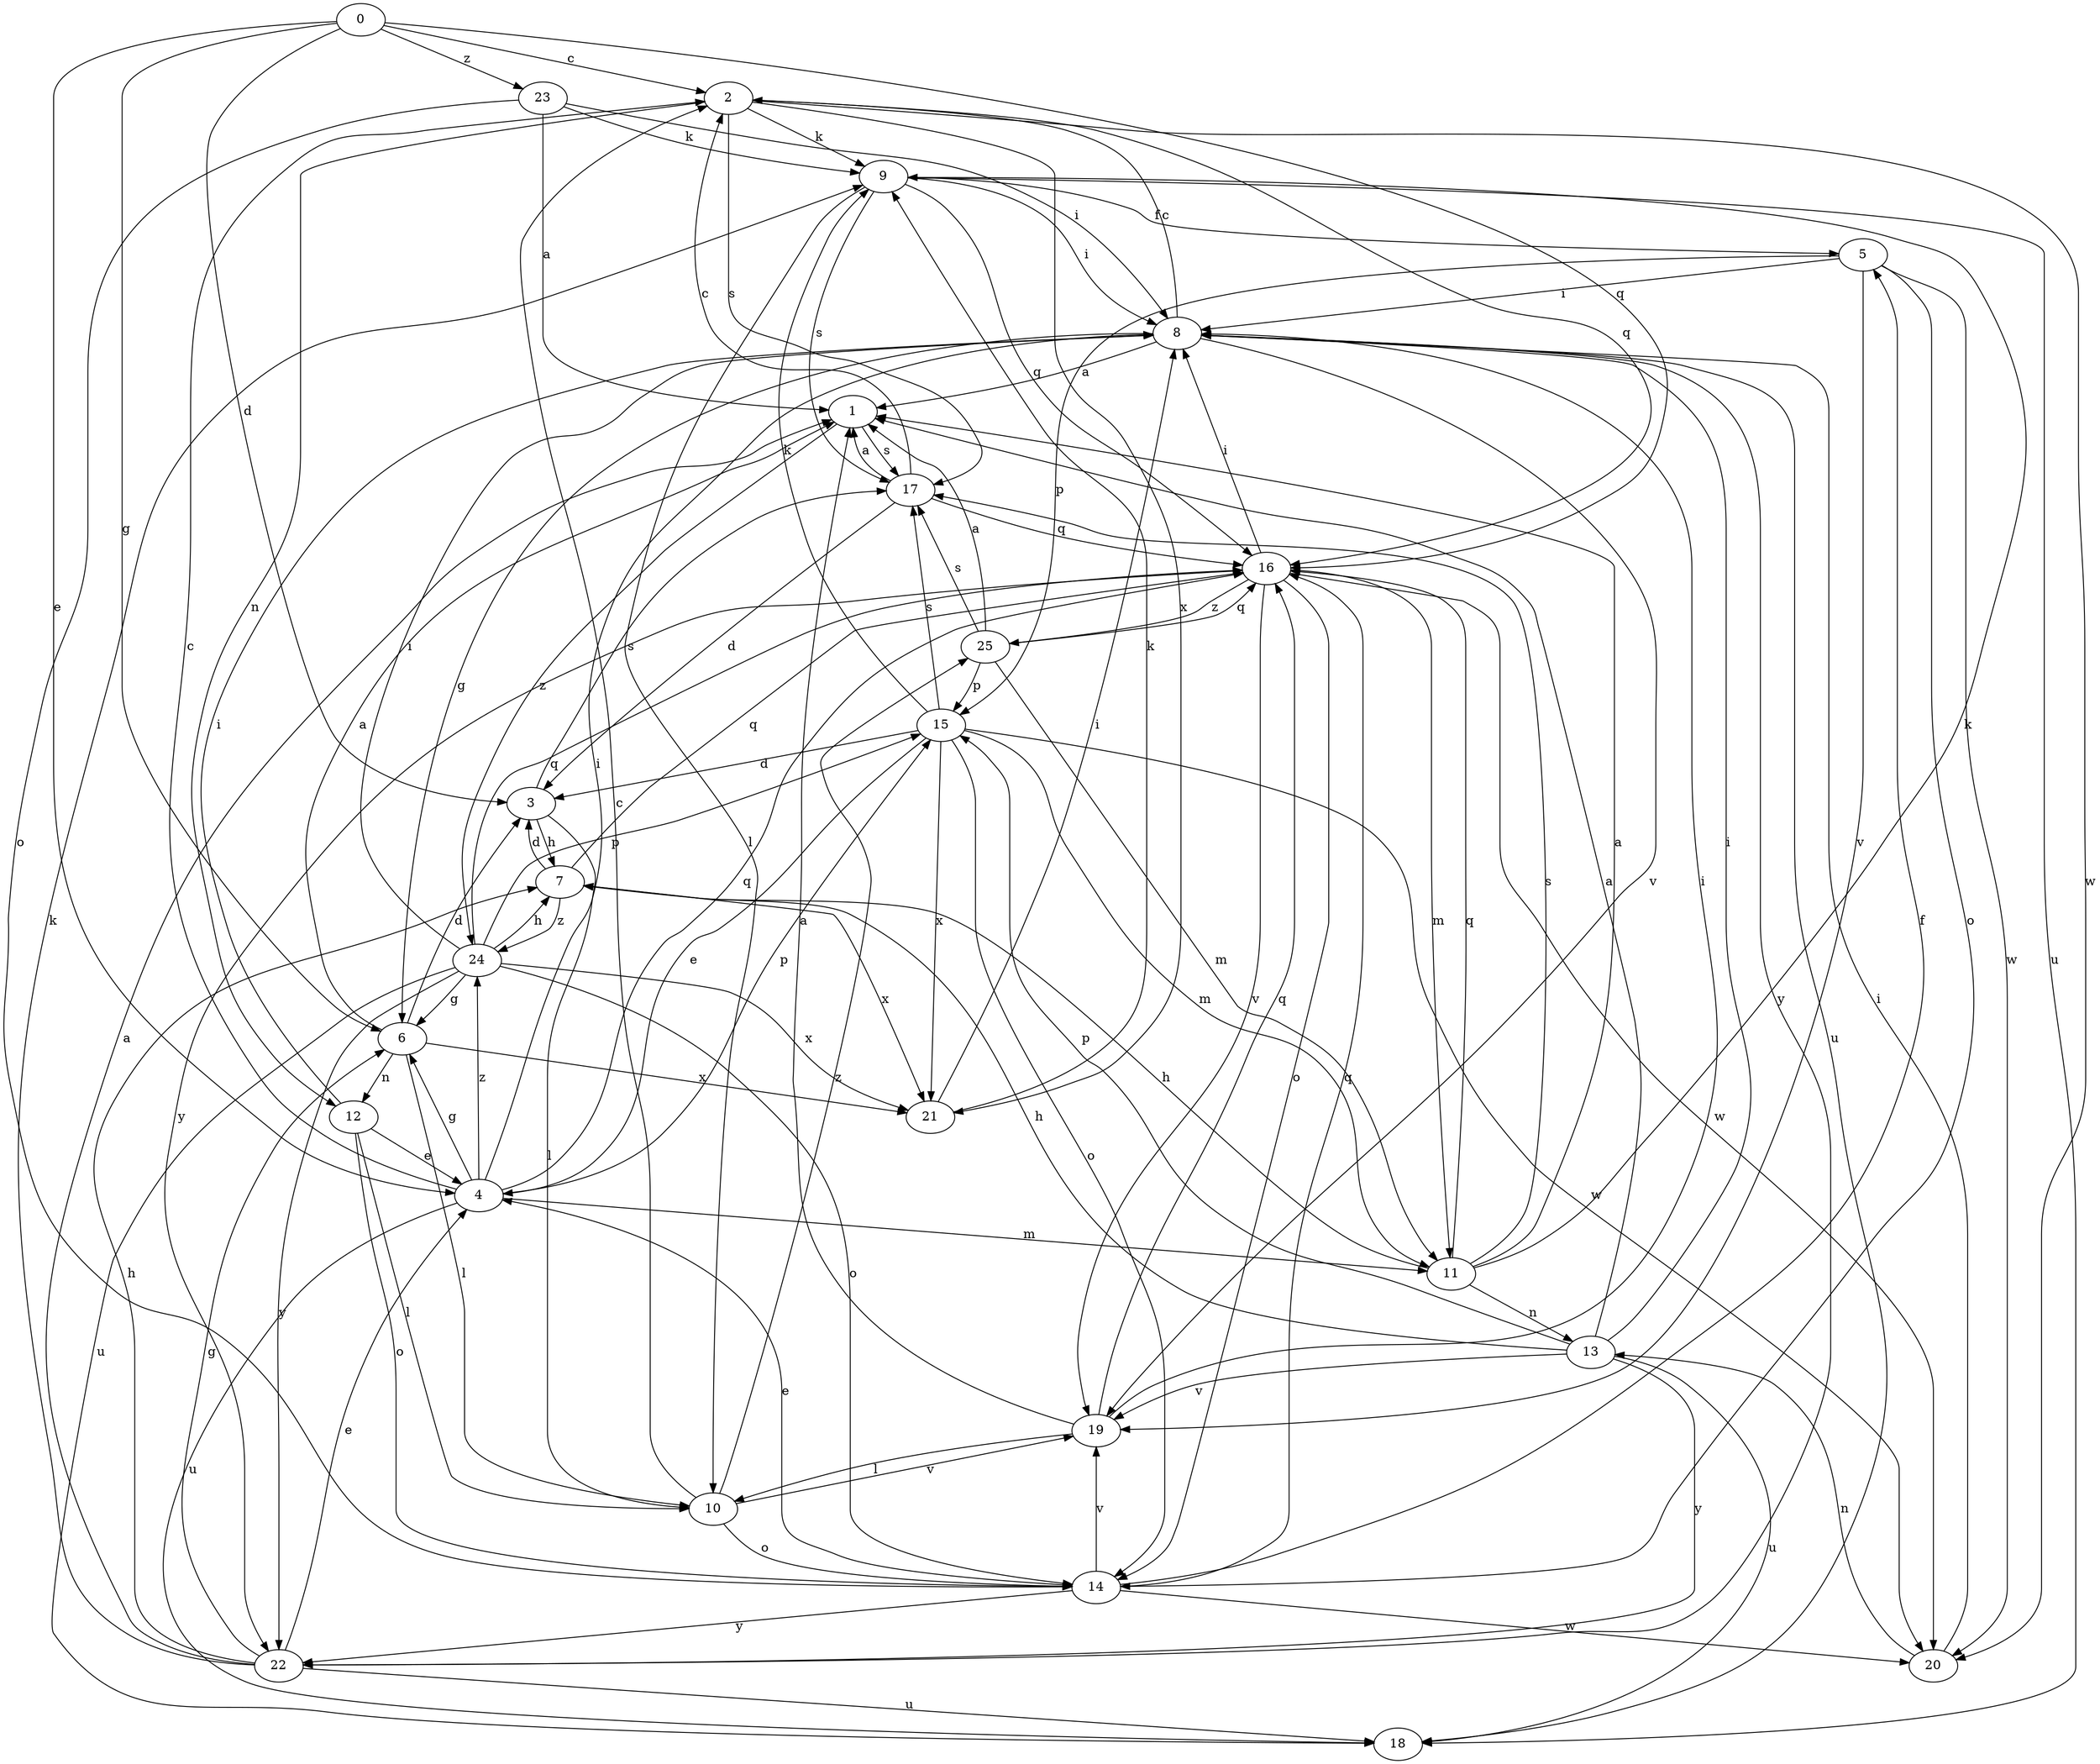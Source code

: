 strict digraph  {
0;
1;
2;
3;
4;
5;
6;
7;
8;
9;
10;
11;
12;
13;
14;
15;
16;
17;
18;
19;
20;
21;
22;
23;
24;
25;
0 -> 2  [label=c];
0 -> 3  [label=d];
0 -> 4  [label=e];
0 -> 6  [label=g];
0 -> 16  [label=q];
0 -> 23  [label=z];
1 -> 17  [label=s];
1 -> 24  [label=z];
2 -> 9  [label=k];
2 -> 12  [label=n];
2 -> 16  [label=q];
2 -> 17  [label=s];
2 -> 20  [label=w];
2 -> 21  [label=x];
3 -> 7  [label=h];
3 -> 10  [label=l];
3 -> 17  [label=s];
4 -> 2  [label=c];
4 -> 6  [label=g];
4 -> 8  [label=i];
4 -> 11  [label=m];
4 -> 15  [label=p];
4 -> 16  [label=q];
4 -> 18  [label=u];
4 -> 24  [label=z];
5 -> 8  [label=i];
5 -> 14  [label=o];
5 -> 15  [label=p];
5 -> 19  [label=v];
5 -> 20  [label=w];
6 -> 1  [label=a];
6 -> 3  [label=d];
6 -> 10  [label=l];
6 -> 12  [label=n];
6 -> 21  [label=x];
7 -> 3  [label=d];
7 -> 16  [label=q];
7 -> 21  [label=x];
7 -> 24  [label=z];
8 -> 1  [label=a];
8 -> 2  [label=c];
8 -> 6  [label=g];
8 -> 18  [label=u];
8 -> 19  [label=v];
8 -> 22  [label=y];
9 -> 5  [label=f];
9 -> 8  [label=i];
9 -> 10  [label=l];
9 -> 16  [label=q];
9 -> 17  [label=s];
9 -> 18  [label=u];
10 -> 2  [label=c];
10 -> 14  [label=o];
10 -> 19  [label=v];
10 -> 25  [label=z];
11 -> 1  [label=a];
11 -> 7  [label=h];
11 -> 9  [label=k];
11 -> 13  [label=n];
11 -> 16  [label=q];
11 -> 17  [label=s];
12 -> 4  [label=e];
12 -> 8  [label=i];
12 -> 10  [label=l];
12 -> 14  [label=o];
13 -> 1  [label=a];
13 -> 7  [label=h];
13 -> 8  [label=i];
13 -> 15  [label=p];
13 -> 18  [label=u];
13 -> 19  [label=v];
13 -> 22  [label=y];
14 -> 4  [label=e];
14 -> 5  [label=f];
14 -> 16  [label=q];
14 -> 19  [label=v];
14 -> 20  [label=w];
14 -> 22  [label=y];
15 -> 3  [label=d];
15 -> 4  [label=e];
15 -> 9  [label=k];
15 -> 11  [label=m];
15 -> 14  [label=o];
15 -> 17  [label=s];
15 -> 20  [label=w];
15 -> 21  [label=x];
16 -> 8  [label=i];
16 -> 11  [label=m];
16 -> 14  [label=o];
16 -> 19  [label=v];
16 -> 20  [label=w];
16 -> 22  [label=y];
16 -> 25  [label=z];
17 -> 1  [label=a];
17 -> 2  [label=c];
17 -> 3  [label=d];
17 -> 16  [label=q];
19 -> 1  [label=a];
19 -> 8  [label=i];
19 -> 10  [label=l];
19 -> 16  [label=q];
20 -> 8  [label=i];
20 -> 13  [label=n];
21 -> 8  [label=i];
21 -> 9  [label=k];
22 -> 1  [label=a];
22 -> 4  [label=e];
22 -> 6  [label=g];
22 -> 7  [label=h];
22 -> 9  [label=k];
22 -> 18  [label=u];
23 -> 1  [label=a];
23 -> 8  [label=i];
23 -> 9  [label=k];
23 -> 14  [label=o];
24 -> 6  [label=g];
24 -> 7  [label=h];
24 -> 8  [label=i];
24 -> 14  [label=o];
24 -> 15  [label=p];
24 -> 16  [label=q];
24 -> 18  [label=u];
24 -> 21  [label=x];
24 -> 22  [label=y];
25 -> 1  [label=a];
25 -> 11  [label=m];
25 -> 15  [label=p];
25 -> 16  [label=q];
25 -> 17  [label=s];
}
